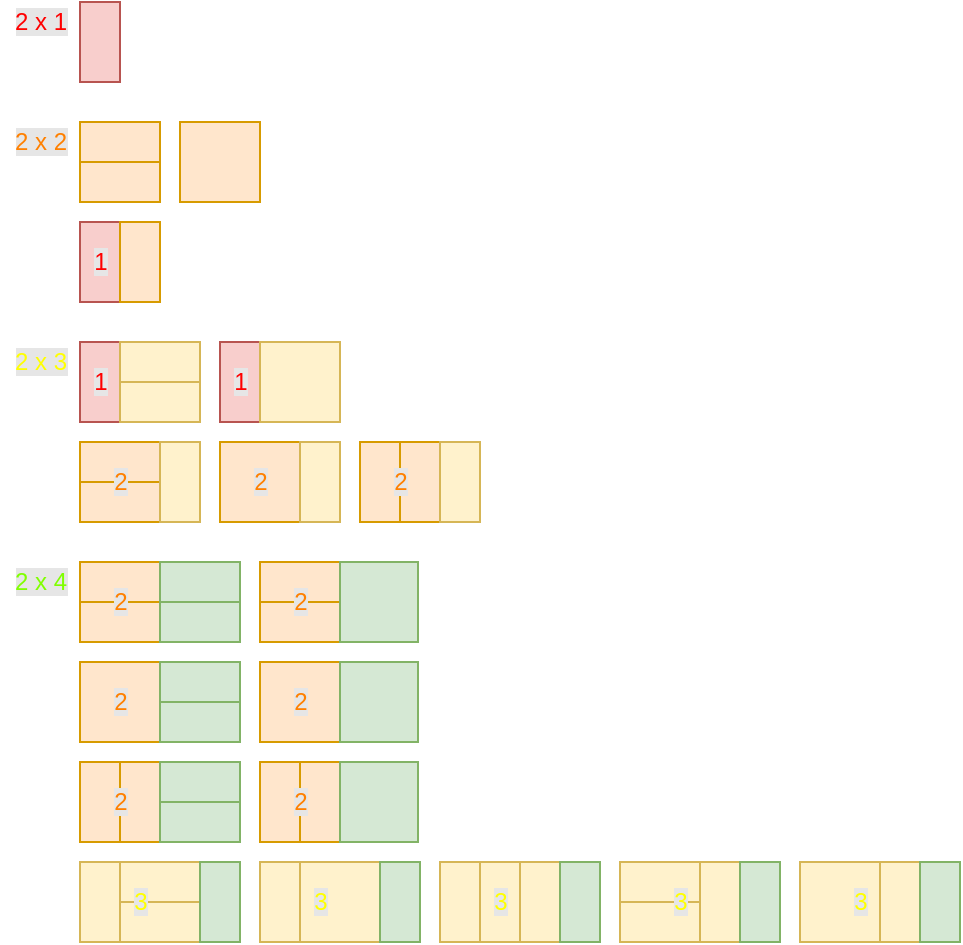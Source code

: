 <mxfile version="13.8.8" type="github"><diagram id="s1YzQyQe9UAyVRYD7x9i" name="Page-1"><mxGraphModel dx="311" dy="626" grid="1" gridSize="10" guides="1" tooltips="1" connect="1" arrows="1" fold="1" page="1" pageScale="1" pageWidth="583" pageHeight="827" math="0" shadow="0"><root><mxCell id="0"/><mxCell id="1" parent="0"/><mxCell id="WcYkyKV37k9gIDfmFYUm-1" value="" style="rounded=0;whiteSpace=wrap;html=1;fillColor=#f8cecc;strokeColor=#b85450;" vertex="1" parent="1"><mxGeometry x="80" y="40" width="20" height="40" as="geometry"/></mxCell><mxCell id="WcYkyKV37k9gIDfmFYUm-2" value="&lt;font color=&quot;#ff0000&quot; style=&quot;background-color: rgb(230 , 230 , 230)&quot;&gt;2 x 1&lt;/font&gt;" style="text;html=1;resizable=0;autosize=1;align=center;verticalAlign=middle;points=[];fillColor=none;strokeColor=none;rounded=0;" vertex="1" parent="1"><mxGeometry x="40" y="40" width="40" height="20" as="geometry"/></mxCell><mxCell id="WcYkyKV37k9gIDfmFYUm-3" value="&lt;font color=&quot;#ff8000&quot; style=&quot;background-color: rgb(230 , 230 , 230)&quot;&gt;2 x 2&lt;/font&gt;" style="text;html=1;resizable=0;autosize=1;align=center;verticalAlign=middle;points=[];fillColor=none;strokeColor=none;rounded=0;" vertex="1" parent="1"><mxGeometry x="40" y="100" width="40" height="20" as="geometry"/></mxCell><mxCell id="WcYkyKV37k9gIDfmFYUm-4" value="&lt;font color=&quot;#ffff00&quot; style=&quot;background-color: rgb(230 , 230 , 230)&quot;&gt;2 x 3&lt;/font&gt;" style="text;html=1;resizable=0;autosize=1;align=center;verticalAlign=middle;points=[];fillColor=none;strokeColor=none;rounded=0;" vertex="1" parent="1"><mxGeometry x="40" y="210" width="40" height="20" as="geometry"/></mxCell><mxCell id="WcYkyKV37k9gIDfmFYUm-5" value="" style="rounded=0;whiteSpace=wrap;html=1;fillColor=#f8cecc;strokeColor=#b85450;" vertex="1" parent="1"><mxGeometry x="80" y="150" width="20" height="40" as="geometry"/></mxCell><mxCell id="WcYkyKV37k9gIDfmFYUm-6" value="" style="rounded=0;whiteSpace=wrap;html=1;fillColor=#ffe6cc;strokeColor=#d79b00;" vertex="1" parent="1"><mxGeometry x="100" y="150" width="20" height="40" as="geometry"/></mxCell><mxCell id="WcYkyKV37k9gIDfmFYUm-7" value="" style="rounded=0;whiteSpace=wrap;html=1;fillColor=#ffe6cc;strokeColor=#d79b00;" vertex="1" parent="1"><mxGeometry x="80" y="100" width="40" height="20" as="geometry"/></mxCell><mxCell id="WcYkyKV37k9gIDfmFYUm-8" value="" style="rounded=0;whiteSpace=wrap;html=1;fillColor=#ffe6cc;strokeColor=#d79b00;" vertex="1" parent="1"><mxGeometry x="80" y="120" width="40" height="20" as="geometry"/></mxCell><mxCell id="WcYkyKV37k9gIDfmFYUm-9" value="" style="rounded=0;whiteSpace=wrap;html=1;fillColor=#ffe6cc;strokeColor=#d79b00;" vertex="1" parent="1"><mxGeometry x="130" y="100" width="40" height="40" as="geometry"/></mxCell><mxCell id="WcYkyKV37k9gIDfmFYUm-10" value="&lt;font color=&quot;#80ff00&quot; style=&quot;background-color: rgb(230 , 230 , 230)&quot;&gt;2 x 4&lt;/font&gt;" style="text;html=1;resizable=0;autosize=1;align=center;verticalAlign=middle;points=[];fillColor=none;strokeColor=none;rounded=0;" vertex="1" parent="1"><mxGeometry x="40" y="320" width="40" height="20" as="geometry"/></mxCell><mxCell id="WcYkyKV37k9gIDfmFYUm-23" value="" style="rounded=0;whiteSpace=wrap;html=1;fillColor=#f8cecc;strokeColor=#b85450;" vertex="1" parent="1"><mxGeometry x="80" y="210" width="20" height="40" as="geometry"/></mxCell><mxCell id="WcYkyKV37k9gIDfmFYUm-24" value="" style="rounded=0;whiteSpace=wrap;html=1;fillColor=#fff2cc;strokeColor=#d6b656;" vertex="1" parent="1"><mxGeometry x="100" y="210" width="40" height="20" as="geometry"/></mxCell><mxCell id="WcYkyKV37k9gIDfmFYUm-25" value="" style="rounded=0;whiteSpace=wrap;html=1;fillColor=#fff2cc;strokeColor=#d6b656;" vertex="1" parent="1"><mxGeometry x="100" y="230" width="40" height="20" as="geometry"/></mxCell><mxCell id="WcYkyKV37k9gIDfmFYUm-26" value="" style="rounded=0;whiteSpace=wrap;html=1;fillColor=#f8cecc;strokeColor=#b85450;" vertex="1" parent="1"><mxGeometry x="150" y="210" width="20" height="40" as="geometry"/></mxCell><mxCell id="WcYkyKV37k9gIDfmFYUm-27" value="" style="rounded=0;whiteSpace=wrap;html=1;fillColor=#fff2cc;strokeColor=#d6b656;" vertex="1" parent="1"><mxGeometry x="170" y="210" width="40" height="40" as="geometry"/></mxCell><mxCell id="WcYkyKV37k9gIDfmFYUm-28" value="" style="rounded=0;whiteSpace=wrap;html=1;fillColor=#ffe6cc;strokeColor=#d79b00;" vertex="1" parent="1"><mxGeometry x="220" y="260" width="20" height="40" as="geometry"/></mxCell><mxCell id="WcYkyKV37k9gIDfmFYUm-29" value="" style="rounded=0;whiteSpace=wrap;html=1;fillColor=#ffe6cc;strokeColor=#d79b00;" vertex="1" parent="1"><mxGeometry x="240" y="260" width="20" height="40" as="geometry"/></mxCell><mxCell id="WcYkyKV37k9gIDfmFYUm-30" value="" style="rounded=0;whiteSpace=wrap;html=1;fillColor=#fff2cc;strokeColor=#d6b656;" vertex="1" parent="1"><mxGeometry x="260" y="260" width="20" height="40" as="geometry"/></mxCell><mxCell id="WcYkyKV37k9gIDfmFYUm-31" value="" style="rounded=0;whiteSpace=wrap;html=1;fillColor=#ffe6cc;strokeColor=#d79b00;" vertex="1" parent="1"><mxGeometry x="80" y="260" width="40" height="20" as="geometry"/></mxCell><mxCell id="WcYkyKV37k9gIDfmFYUm-32" value="" style="rounded=0;whiteSpace=wrap;html=1;fillColor=#ffe6cc;strokeColor=#d79b00;" vertex="1" parent="1"><mxGeometry x="80" y="280" width="40" height="20" as="geometry"/></mxCell><mxCell id="WcYkyKV37k9gIDfmFYUm-33" value="" style="rounded=0;whiteSpace=wrap;html=1;fillColor=#fff2cc;strokeColor=#d6b656;" vertex="1" parent="1"><mxGeometry x="120" y="260" width="20" height="40" as="geometry"/></mxCell><mxCell id="WcYkyKV37k9gIDfmFYUm-34" value="" style="rounded=0;whiteSpace=wrap;html=1;fillColor=#ffe6cc;strokeColor=#d79b00;" vertex="1" parent="1"><mxGeometry x="150" y="260" width="40" height="40" as="geometry"/></mxCell><mxCell id="WcYkyKV37k9gIDfmFYUm-35" value="" style="rounded=0;whiteSpace=wrap;html=1;fillColor=#fff2cc;strokeColor=#d6b656;" vertex="1" parent="1"><mxGeometry x="190" y="260" width="20" height="40" as="geometry"/></mxCell><mxCell id="WcYkyKV37k9gIDfmFYUm-36" value="" style="rounded=0;whiteSpace=wrap;html=1;fillColor=#fff2cc;strokeColor=#d6b656;" vertex="1" parent="1"><mxGeometry x="80" y="470" width="20" height="40" as="geometry"/></mxCell><mxCell id="WcYkyKV37k9gIDfmFYUm-37" value="" style="rounded=0;whiteSpace=wrap;html=1;fillColor=#fff2cc;strokeColor=#d6b656;" vertex="1" parent="1"><mxGeometry x="100" y="470" width="40" height="20" as="geometry"/></mxCell><mxCell id="WcYkyKV37k9gIDfmFYUm-38" value="" style="rounded=0;whiteSpace=wrap;html=1;fillColor=#fff2cc;strokeColor=#d6b656;" vertex="1" parent="1"><mxGeometry x="100" y="490" width="40" height="20" as="geometry"/></mxCell><mxCell id="WcYkyKV37k9gIDfmFYUm-39" value="" style="rounded=0;whiteSpace=wrap;html=1;fillColor=#d5e8d4;strokeColor=#82b366;" vertex="1" parent="1"><mxGeometry x="140" y="470" width="20" height="40" as="geometry"/></mxCell><mxCell id="WcYkyKV37k9gIDfmFYUm-40" value="" style="rounded=0;whiteSpace=wrap;html=1;fillColor=#fff2cc;strokeColor=#d6b656;" vertex="1" parent="1"><mxGeometry x="170" y="470" width="20" height="40" as="geometry"/></mxCell><mxCell id="WcYkyKV37k9gIDfmFYUm-41" value="" style="rounded=0;whiteSpace=wrap;html=1;fillColor=#fff2cc;strokeColor=#d6b656;" vertex="1" parent="1"><mxGeometry x="190" y="470" width="40" height="40" as="geometry"/></mxCell><mxCell id="WcYkyKV37k9gIDfmFYUm-42" value="" style="rounded=0;whiteSpace=wrap;html=1;fillColor=#d5e8d4;strokeColor=#82b366;" vertex="1" parent="1"><mxGeometry x="230" y="470" width="20" height="40" as="geometry"/></mxCell><mxCell id="WcYkyKV37k9gIDfmFYUm-43" value="" style="rounded=0;whiteSpace=wrap;html=1;fillColor=#fff2cc;strokeColor=#d6b656;" vertex="1" parent="1"><mxGeometry x="260" y="470" width="20" height="40" as="geometry"/></mxCell><mxCell id="WcYkyKV37k9gIDfmFYUm-44" value="" style="rounded=0;whiteSpace=wrap;html=1;fillColor=#fff2cc;strokeColor=#d6b656;" vertex="1" parent="1"><mxGeometry x="280" y="470" width="20" height="40" as="geometry"/></mxCell><mxCell id="WcYkyKV37k9gIDfmFYUm-45" value="" style="rounded=0;whiteSpace=wrap;html=1;fillColor=#fff2cc;strokeColor=#d6b656;" vertex="1" parent="1"><mxGeometry x="300" y="470" width="20" height="40" as="geometry"/></mxCell><mxCell id="WcYkyKV37k9gIDfmFYUm-47" value="" style="rounded=0;whiteSpace=wrap;html=1;fillColor=#d5e8d4;strokeColor=#82b366;" vertex="1" parent="1"><mxGeometry x="320" y="470" width="20" height="40" as="geometry"/></mxCell><mxCell id="WcYkyKV37k9gIDfmFYUm-48" value="" style="rounded=0;whiteSpace=wrap;html=1;fillColor=#fff2cc;strokeColor=#d6b656;" vertex="1" parent="1"><mxGeometry x="350" y="470" width="40" height="20" as="geometry"/></mxCell><mxCell id="WcYkyKV37k9gIDfmFYUm-49" value="" style="rounded=0;whiteSpace=wrap;html=1;fillColor=#fff2cc;strokeColor=#d6b656;" vertex="1" parent="1"><mxGeometry x="350" y="490" width="40" height="20" as="geometry"/></mxCell><mxCell id="WcYkyKV37k9gIDfmFYUm-50" value="" style="rounded=0;whiteSpace=wrap;html=1;fillColor=#fff2cc;strokeColor=#d6b656;" vertex="1" parent="1"><mxGeometry x="390" y="470" width="20" height="40" as="geometry"/></mxCell><mxCell id="WcYkyKV37k9gIDfmFYUm-51" value="" style="rounded=0;whiteSpace=wrap;html=1;fillColor=#d5e8d4;strokeColor=#82b366;" vertex="1" parent="1"><mxGeometry x="410" y="470" width="20" height="40" as="geometry"/></mxCell><mxCell id="WcYkyKV37k9gIDfmFYUm-52" value="" style="rounded=0;whiteSpace=wrap;html=1;fillColor=#fff2cc;strokeColor=#d6b656;" vertex="1" parent="1"><mxGeometry x="440" y="470" width="40" height="40" as="geometry"/></mxCell><mxCell id="WcYkyKV37k9gIDfmFYUm-53" value="" style="rounded=0;whiteSpace=wrap;html=1;fillColor=#fff2cc;strokeColor=#d6b656;" vertex="1" parent="1"><mxGeometry x="480" y="470" width="20" height="40" as="geometry"/></mxCell><mxCell id="WcYkyKV37k9gIDfmFYUm-54" value="" style="rounded=0;whiteSpace=wrap;html=1;fillColor=#d5e8d4;strokeColor=#82b366;" vertex="1" parent="1"><mxGeometry x="500" y="470" width="20" height="40" as="geometry"/></mxCell><mxCell id="WcYkyKV37k9gIDfmFYUm-61" value="" style="rounded=0;whiteSpace=wrap;html=1;fillColor=#ffe6cc;strokeColor=#d79b00;" vertex="1" parent="1"><mxGeometry x="80" y="320" width="40" height="20" as="geometry"/></mxCell><mxCell id="WcYkyKV37k9gIDfmFYUm-62" value="" style="rounded=0;whiteSpace=wrap;html=1;fillColor=#ffe6cc;strokeColor=#d79b00;" vertex="1" parent="1"><mxGeometry x="80" y="340" width="40" height="20" as="geometry"/></mxCell><mxCell id="WcYkyKV37k9gIDfmFYUm-69" value="&lt;font style=&quot;background-color: rgb(230 , 230 , 230)&quot; color=&quot;#ff0000&quot;&gt;1&lt;/font&gt;" style="text;html=1;resizable=0;autosize=1;align=center;verticalAlign=middle;points=[];fillColor=none;strokeColor=none;rounded=0;" vertex="1" parent="1"><mxGeometry x="80" y="220" width="20" height="20" as="geometry"/></mxCell><mxCell id="WcYkyKV37k9gIDfmFYUm-70" value="&lt;font style=&quot;background-color: rgb(230 , 230 , 230)&quot; color=&quot;#ff0000&quot;&gt;1&lt;/font&gt;" style="text;html=1;resizable=0;autosize=1;align=center;verticalAlign=middle;points=[];fillColor=none;strokeColor=none;rounded=0;" vertex="1" parent="1"><mxGeometry x="150" y="220" width="20" height="20" as="geometry"/></mxCell><mxCell id="WcYkyKV37k9gIDfmFYUm-73" value="&lt;font style=&quot;background-color: rgb(230 , 230 , 230)&quot; color=&quot;#ff8000&quot;&gt;2&lt;/font&gt;" style="text;html=1;resizable=0;autosize=1;align=center;verticalAlign=middle;points=[];fillColor=none;strokeColor=none;rounded=0;" vertex="1" parent="1"><mxGeometry x="230" y="270" width="20" height="20" as="geometry"/></mxCell><mxCell id="WcYkyKV37k9gIDfmFYUm-76" value="&lt;font style=&quot;background-color: rgb(230 , 230 , 230)&quot; color=&quot;#ff8000&quot;&gt;2&lt;/font&gt;" style="text;html=1;resizable=0;autosize=1;align=center;verticalAlign=middle;points=[];fillColor=none;strokeColor=none;rounded=0;" vertex="1" parent="1"><mxGeometry x="90" y="270" width="20" height="20" as="geometry"/></mxCell><mxCell id="WcYkyKV37k9gIDfmFYUm-77" value="&lt;font style=&quot;background-color: rgb(230 , 230 , 230)&quot; color=&quot;#ff8000&quot;&gt;2&lt;/font&gt;" style="text;html=1;resizable=0;autosize=1;align=center;verticalAlign=middle;points=[];fillColor=none;strokeColor=none;rounded=0;" vertex="1" parent="1"><mxGeometry x="160" y="270" width="20" height="20" as="geometry"/></mxCell><mxCell id="WcYkyKV37k9gIDfmFYUm-78" value="&lt;span style=&quot;color: rgb(255 , 255 , 0) ; background-color: rgb(230 , 230 , 230)&quot;&gt;3&lt;/span&gt;" style="text;html=1;resizable=0;autosize=1;align=center;verticalAlign=middle;points=[];fillColor=none;strokeColor=none;rounded=0;" vertex="1" parent="1"><mxGeometry x="100" y="480" width="20" height="20" as="geometry"/></mxCell><mxCell id="WcYkyKV37k9gIDfmFYUm-80" value="&lt;span style=&quot;color: rgb(255 , 255 , 0) ; background-color: rgb(230 , 230 , 230)&quot;&gt;3&lt;/span&gt;" style="text;html=1;resizable=0;autosize=1;align=center;verticalAlign=middle;points=[];fillColor=none;strokeColor=none;rounded=0;" vertex="1" parent="1"><mxGeometry x="190" y="480" width="20" height="20" as="geometry"/></mxCell><mxCell id="WcYkyKV37k9gIDfmFYUm-81" value="&lt;span style=&quot;color: rgb(255 , 255 , 0) ; background-color: rgb(230 , 230 , 230)&quot;&gt;3&lt;/span&gt;" style="text;html=1;resizable=0;autosize=1;align=center;verticalAlign=middle;points=[];fillColor=none;strokeColor=none;rounded=0;" vertex="1" parent="1"><mxGeometry x="280" y="480" width="20" height="20" as="geometry"/></mxCell><mxCell id="WcYkyKV37k9gIDfmFYUm-82" value="&lt;span style=&quot;color: rgb(255 , 255 , 0) ; background-color: rgb(230 , 230 , 230)&quot;&gt;3&lt;/span&gt;" style="text;html=1;resizable=0;autosize=1;align=center;verticalAlign=middle;points=[];fillColor=none;strokeColor=none;rounded=0;" vertex="1" parent="1"><mxGeometry x="370" y="480" width="20" height="20" as="geometry"/></mxCell><mxCell id="WcYkyKV37k9gIDfmFYUm-83" value="&lt;span style=&quot;color: rgb(255 , 255 , 0) ; background-color: rgb(230 , 230 , 230)&quot;&gt;3&lt;/span&gt;" style="text;html=1;resizable=0;autosize=1;align=center;verticalAlign=middle;points=[];fillColor=none;strokeColor=none;rounded=0;" vertex="1" parent="1"><mxGeometry x="460" y="480" width="20" height="20" as="geometry"/></mxCell><mxCell id="WcYkyKV37k9gIDfmFYUm-86" value="&lt;font style=&quot;background-color: rgb(230 , 230 , 230)&quot; color=&quot;#ff8000&quot;&gt;2&lt;/font&gt;" style="text;html=1;resizable=0;autosize=1;align=center;verticalAlign=middle;points=[];fillColor=none;strokeColor=none;rounded=0;" vertex="1" parent="1"><mxGeometry x="90" y="330" width="20" height="20" as="geometry"/></mxCell><mxCell id="WcYkyKV37k9gIDfmFYUm-89" value="&lt;font style=&quot;background-color: rgb(230 , 230 , 230)&quot; color=&quot;#ff0000&quot;&gt;1&lt;/font&gt;" style="text;html=1;resizable=0;autosize=1;align=center;verticalAlign=middle;points=[];fillColor=none;strokeColor=none;rounded=0;" vertex="1" parent="1"><mxGeometry x="80" y="160" width="20" height="20" as="geometry"/></mxCell><mxCell id="WcYkyKV37k9gIDfmFYUm-91" value="" style="rounded=0;whiteSpace=wrap;html=1;fillColor=#d5e8d4;strokeColor=#82b366;" vertex="1" parent="1"><mxGeometry x="120" y="320" width="40" height="20" as="geometry"/></mxCell><mxCell id="WcYkyKV37k9gIDfmFYUm-92" value="" style="rounded=0;whiteSpace=wrap;html=1;fillColor=#d5e8d4;strokeColor=#82b366;" vertex="1" parent="1"><mxGeometry x="120" y="340" width="40" height="20" as="geometry"/></mxCell><mxCell id="WcYkyKV37k9gIDfmFYUm-117" value="" style="rounded=0;whiteSpace=wrap;html=1;fillColor=#ffe6cc;strokeColor=#d79b00;" vertex="1" parent="1"><mxGeometry x="170" y="370" width="40" height="40" as="geometry"/></mxCell><mxCell id="WcYkyKV37k9gIDfmFYUm-118" value="&lt;font style=&quot;background-color: rgb(230 , 230 , 230)&quot; color=&quot;#ff8000&quot;&gt;2&lt;/font&gt;" style="text;html=1;resizable=0;autosize=1;align=center;verticalAlign=middle;points=[];fillColor=none;strokeColor=none;rounded=0;" vertex="1" parent="1"><mxGeometry x="180" y="380" width="20" height="20" as="geometry"/></mxCell><mxCell id="WcYkyKV37k9gIDfmFYUm-119" value="" style="rounded=0;whiteSpace=wrap;html=1;fillColor=#d5e8d4;strokeColor=#82b366;" vertex="1" parent="1"><mxGeometry x="210" y="370" width="39" height="40" as="geometry"/></mxCell><mxCell id="WcYkyKV37k9gIDfmFYUm-123" value="" style="rounded=0;whiteSpace=wrap;html=1;fillColor=#ffe6cc;strokeColor=#d79b00;" vertex="1" parent="1"><mxGeometry x="80" y="370" width="40" height="40" as="geometry"/></mxCell><mxCell id="WcYkyKV37k9gIDfmFYUm-124" value="&lt;font style=&quot;background-color: rgb(230 , 230 , 230)&quot; color=&quot;#ff8000&quot;&gt;2&lt;/font&gt;" style="text;html=1;resizable=0;autosize=1;align=center;verticalAlign=middle;points=[];fillColor=none;strokeColor=none;rounded=0;" vertex="1" parent="1"><mxGeometry x="90" y="380" width="20" height="20" as="geometry"/></mxCell><mxCell id="WcYkyKV37k9gIDfmFYUm-128" value="" style="rounded=0;whiteSpace=wrap;html=1;fillColor=#ffe6cc;strokeColor=#d79b00;" vertex="1" parent="1"><mxGeometry x="170" y="320" width="40" height="20" as="geometry"/></mxCell><mxCell id="WcYkyKV37k9gIDfmFYUm-129" value="" style="rounded=0;whiteSpace=wrap;html=1;fillColor=#ffe6cc;strokeColor=#d79b00;" vertex="1" parent="1"><mxGeometry x="170" y="340" width="40" height="20" as="geometry"/></mxCell><mxCell id="WcYkyKV37k9gIDfmFYUm-130" value="&lt;font style=&quot;background-color: rgb(230 , 230 , 230)&quot; color=&quot;#ff8000&quot;&gt;2&lt;/font&gt;" style="text;html=1;resizable=0;autosize=1;align=center;verticalAlign=middle;points=[];fillColor=none;strokeColor=none;rounded=0;" vertex="1" parent="1"><mxGeometry x="180" y="330" width="20" height="20" as="geometry"/></mxCell><mxCell id="WcYkyKV37k9gIDfmFYUm-135" value="" style="rounded=0;whiteSpace=wrap;html=1;fillColor=#d5e8d4;strokeColor=#82b366;" vertex="1" parent="1"><mxGeometry x="210" y="320" width="39" height="40" as="geometry"/></mxCell><mxCell id="WcYkyKV37k9gIDfmFYUm-136" value="" style="rounded=0;whiteSpace=wrap;html=1;fillColor=#d5e8d4;strokeColor=#82b366;" vertex="1" parent="1"><mxGeometry x="120" y="370" width="40" height="20" as="geometry"/></mxCell><mxCell id="WcYkyKV37k9gIDfmFYUm-137" value="" style="rounded=0;whiteSpace=wrap;html=1;fillColor=#d5e8d4;strokeColor=#82b366;" vertex="1" parent="1"><mxGeometry x="120" y="390" width="40" height="20" as="geometry"/></mxCell><mxCell id="WcYkyKV37k9gIDfmFYUm-144" value="" style="rounded=0;whiteSpace=wrap;html=1;fillColor=#ffe6cc;strokeColor=#d79b00;" vertex="1" parent="1"><mxGeometry x="80" y="420" width="20" height="40" as="geometry"/></mxCell><mxCell id="WcYkyKV37k9gIDfmFYUm-145" value="" style="rounded=0;whiteSpace=wrap;html=1;fillColor=#ffe6cc;strokeColor=#d79b00;" vertex="1" parent="1"><mxGeometry x="100" y="420" width="20" height="40" as="geometry"/></mxCell><mxCell id="WcYkyKV37k9gIDfmFYUm-146" value="&lt;font style=&quot;background-color: rgb(230 , 230 , 230)&quot; color=&quot;#ff8000&quot;&gt;2&lt;/font&gt;" style="text;html=1;resizable=0;autosize=1;align=center;verticalAlign=middle;points=[];fillColor=none;strokeColor=none;rounded=0;" vertex="1" parent="1"><mxGeometry x="90" y="430" width="20" height="20" as="geometry"/></mxCell><mxCell id="WcYkyKV37k9gIDfmFYUm-147" value="" style="rounded=0;whiteSpace=wrap;html=1;fillColor=#ffe6cc;strokeColor=#d79b00;" vertex="1" parent="1"><mxGeometry x="170" y="420" width="20" height="40" as="geometry"/></mxCell><mxCell id="WcYkyKV37k9gIDfmFYUm-148" value="" style="rounded=0;whiteSpace=wrap;html=1;fillColor=#ffe6cc;strokeColor=#d79b00;" vertex="1" parent="1"><mxGeometry x="190" y="420" width="20" height="40" as="geometry"/></mxCell><mxCell id="WcYkyKV37k9gIDfmFYUm-149" value="&lt;font style=&quot;background-color: rgb(230 , 230 , 230)&quot; color=&quot;#ff8000&quot;&gt;2&lt;/font&gt;" style="text;html=1;resizable=0;autosize=1;align=center;verticalAlign=middle;points=[];fillColor=none;strokeColor=none;rounded=0;" vertex="1" parent="1"><mxGeometry x="180" y="430" width="20" height="20" as="geometry"/></mxCell><mxCell id="WcYkyKV37k9gIDfmFYUm-150" value="" style="rounded=0;whiteSpace=wrap;html=1;fillColor=#d5e8d4;strokeColor=#82b366;" vertex="1" parent="1"><mxGeometry x="210" y="420" width="39" height="40" as="geometry"/></mxCell><mxCell id="WcYkyKV37k9gIDfmFYUm-151" value="" style="rounded=0;whiteSpace=wrap;html=1;fillColor=#d5e8d4;strokeColor=#82b366;" vertex="1" parent="1"><mxGeometry x="120" y="420" width="40" height="20" as="geometry"/></mxCell><mxCell id="WcYkyKV37k9gIDfmFYUm-152" value="" style="rounded=0;whiteSpace=wrap;html=1;fillColor=#d5e8d4;strokeColor=#82b366;" vertex="1" parent="1"><mxGeometry x="120" y="440" width="40" height="20" as="geometry"/></mxCell></root></mxGraphModel></diagram></mxfile>